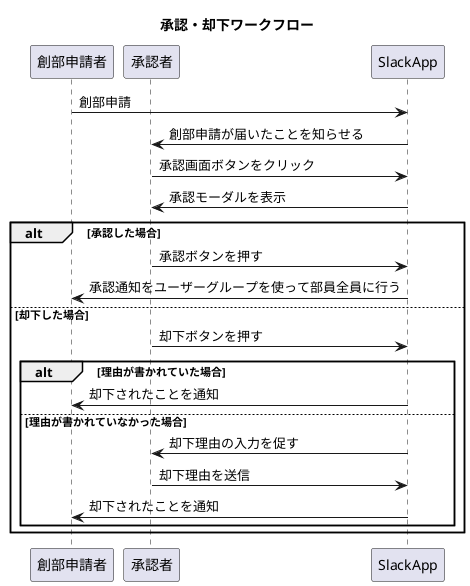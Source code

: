 @startuml　
title 承認・却下ワークフロー

participant 創部申請者
participant 承認者

創部申請者 -> SlackApp: 創部申請
SlackApp -> 承認者: 創部申請が届いたことを知らせる
承認者 -> SlackApp: 承認画面ボタンをクリック
SlackApp -> 承認者: 承認モーダルを表示

alt 承認した場合
    承認者 -> SlackApp: 承認ボタンを押す
    SlackApp -> 創部申請者: 承認通知をユーザーグループを使って部員全員に行う
else 却下した場合
    承認者 -> SlackApp: 却下ボタンを押す
    alt 理由が書かれていた場合
        SlackApp -> 創部申請者: 却下されたことを通知
    else 理由が書かれていなかった場合
        SlackApp -> 承認者: 却下理由の入力を促す
        承認者 -> SlackApp: 却下理由を送信
        SlackApp -> 創部申請者: 却下されたことを通知
    end
end
@enduml
